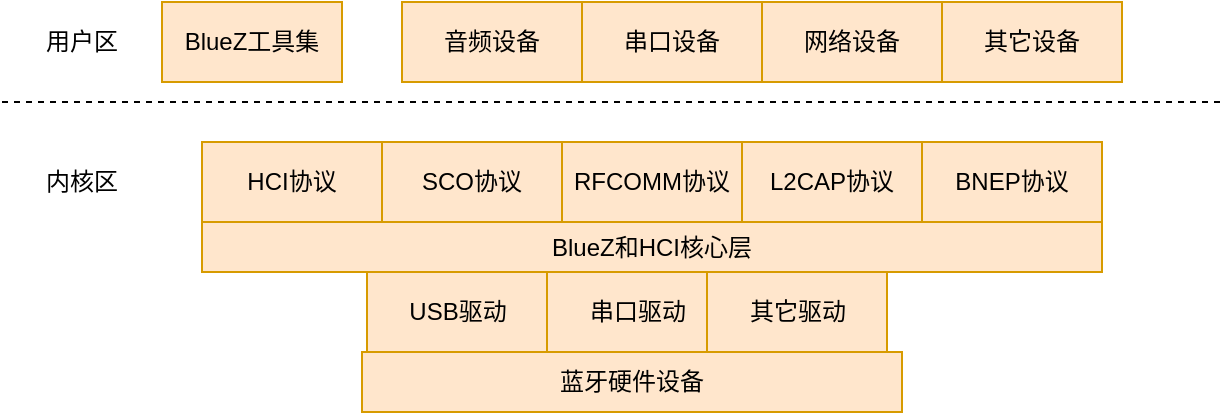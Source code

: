 <mxfile version="21.3.2" type="github">
  <diagram name="第 1 页" id="Gyb4UMunvFrB5R7EUgkK">
    <mxGraphModel dx="1434" dy="715" grid="1" gridSize="10" guides="1" tooltips="1" connect="1" arrows="1" fold="1" page="1" pageScale="1" pageWidth="827" pageHeight="1169" math="0" shadow="0">
      <root>
        <mxCell id="0" />
        <mxCell id="1" parent="0" />
        <mxCell id="HR6SaotW3ETVWT3s8Ru3-1" value="BlueZ工具集" style="rounded=0;whiteSpace=wrap;html=1;fillColor=#ffe6cc;strokeColor=#d79b00;" vertex="1" parent="1">
          <mxGeometry x="90" y="140" width="90" height="40" as="geometry" />
        </mxCell>
        <mxCell id="HR6SaotW3ETVWT3s8Ru3-2" value="音频设备" style="rounded=0;whiteSpace=wrap;html=1;fillColor=#ffe6cc;strokeColor=#d79b00;" vertex="1" parent="1">
          <mxGeometry x="210" y="140" width="90" height="40" as="geometry" />
        </mxCell>
        <mxCell id="HR6SaotW3ETVWT3s8Ru3-3" value="串口设备" style="rounded=0;whiteSpace=wrap;html=1;fillColor=#ffe6cc;strokeColor=#d79b00;" vertex="1" parent="1">
          <mxGeometry x="300" y="140" width="90" height="40" as="geometry" />
        </mxCell>
        <mxCell id="HR6SaotW3ETVWT3s8Ru3-4" value="网络设备" style="rounded=0;whiteSpace=wrap;html=1;fillColor=#ffe6cc;strokeColor=#d79b00;" vertex="1" parent="1">
          <mxGeometry x="390" y="140" width="90" height="40" as="geometry" />
        </mxCell>
        <mxCell id="HR6SaotW3ETVWT3s8Ru3-5" value="其它设备" style="rounded=0;whiteSpace=wrap;html=1;fillColor=#ffe6cc;strokeColor=#d79b00;" vertex="1" parent="1">
          <mxGeometry x="480" y="140" width="90" height="40" as="geometry" />
        </mxCell>
        <mxCell id="HR6SaotW3ETVWT3s8Ru3-6" value="用户区" style="text;html=1;strokeColor=none;fillColor=none;align=center;verticalAlign=middle;whiteSpace=wrap;rounded=0;" vertex="1" parent="1">
          <mxGeometry x="20" y="145" width="60" height="30" as="geometry" />
        </mxCell>
        <mxCell id="HR6SaotW3ETVWT3s8Ru3-8" value="" style="endArrow=none;dashed=1;html=1;rounded=0;" edge="1" parent="1">
          <mxGeometry width="50" height="50" relative="1" as="geometry">
            <mxPoint x="10" y="190" as="sourcePoint" />
            <mxPoint x="620" y="190" as="targetPoint" />
          </mxGeometry>
        </mxCell>
        <mxCell id="HR6SaotW3ETVWT3s8Ru3-9" value="内核区" style="text;html=1;strokeColor=none;fillColor=none;align=center;verticalAlign=middle;whiteSpace=wrap;rounded=0;" vertex="1" parent="1">
          <mxGeometry x="20" y="215" width="60" height="30" as="geometry" />
        </mxCell>
        <mxCell id="HR6SaotW3ETVWT3s8Ru3-10" value="HCI协议" style="rounded=0;whiteSpace=wrap;html=1;fillColor=#ffe6cc;strokeColor=#d79b00;" vertex="1" parent="1">
          <mxGeometry x="110" y="210" width="90" height="40" as="geometry" />
        </mxCell>
        <mxCell id="HR6SaotW3ETVWT3s8Ru3-11" value="SCO协议" style="rounded=0;whiteSpace=wrap;html=1;fillColor=#ffe6cc;strokeColor=#d79b00;" vertex="1" parent="1">
          <mxGeometry x="200" y="210" width="90" height="40" as="geometry" />
        </mxCell>
        <mxCell id="HR6SaotW3ETVWT3s8Ru3-12" value="RFCOMM协议" style="rounded=0;whiteSpace=wrap;html=1;fillColor=#ffe6cc;strokeColor=#d79b00;" vertex="1" parent="1">
          <mxGeometry x="290" y="210" width="90" height="40" as="geometry" />
        </mxCell>
        <mxCell id="HR6SaotW3ETVWT3s8Ru3-13" value="L2CAP协议" style="rounded=0;whiteSpace=wrap;html=1;fillColor=#ffe6cc;strokeColor=#d79b00;" vertex="1" parent="1">
          <mxGeometry x="380" y="210" width="90" height="40" as="geometry" />
        </mxCell>
        <mxCell id="HR6SaotW3ETVWT3s8Ru3-14" value="BNEP协议" style="rounded=0;whiteSpace=wrap;html=1;fillColor=#ffe6cc;strokeColor=#d79b00;" vertex="1" parent="1">
          <mxGeometry x="470" y="210" width="90" height="40" as="geometry" />
        </mxCell>
        <mxCell id="HR6SaotW3ETVWT3s8Ru3-15" value="BlueZ和HCI核心层" style="rounded=0;whiteSpace=wrap;html=1;fillColor=#ffe6cc;strokeColor=#d79b00;" vertex="1" parent="1">
          <mxGeometry x="110" y="250" width="450" height="25" as="geometry" />
        </mxCell>
        <mxCell id="HR6SaotW3ETVWT3s8Ru3-16" value="USB驱动" style="rounded=0;whiteSpace=wrap;html=1;fillColor=#ffe6cc;strokeColor=#d79b00;" vertex="1" parent="1">
          <mxGeometry x="192.5" y="275" width="90" height="40" as="geometry" />
        </mxCell>
        <mxCell id="HR6SaotW3ETVWT3s8Ru3-17" value="串口驱动" style="rounded=0;whiteSpace=wrap;html=1;fillColor=#ffe6cc;strokeColor=#d79b00;" vertex="1" parent="1">
          <mxGeometry x="282.5" y="275" width="90" height="40" as="geometry" />
        </mxCell>
        <mxCell id="HR6SaotW3ETVWT3s8Ru3-18" value="其它驱动" style="rounded=0;whiteSpace=wrap;html=1;fillColor=#ffe6cc;strokeColor=#d79b00;" vertex="1" parent="1">
          <mxGeometry x="362.5" y="275" width="90" height="40" as="geometry" />
        </mxCell>
        <mxCell id="HR6SaotW3ETVWT3s8Ru3-19" value="蓝牙硬件设备" style="rounded=0;whiteSpace=wrap;html=1;fillColor=#ffe6cc;strokeColor=#d79b00;" vertex="1" parent="1">
          <mxGeometry x="190" y="315" width="270" height="30" as="geometry" />
        </mxCell>
      </root>
    </mxGraphModel>
  </diagram>
</mxfile>
